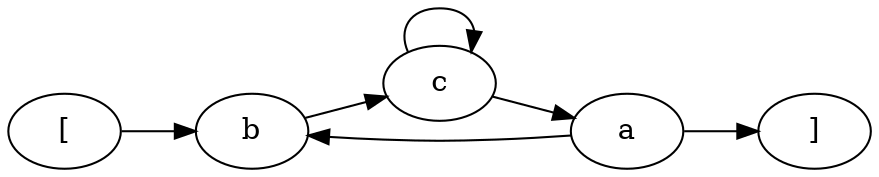 digraph G {
rankdir = LR
label = "";
esg0_vertex0 -> esg0_vertex2;
esg0_vertex1 -> esg0_vertex4;
esg0_vertex3 -> esg0_vertex3;
esg0_vertex1 -> esg0_vertex2;
esg0_vertex2 -> esg0_vertex3;
esg0_vertex3 -> esg0_vertex1;
esg0_vertex0 [label = "["]
esg0_vertex2 [label = "b"]
esg0_vertex1 [label = "a"]
esg0_vertex4 [label = "]"]
esg0_vertex3 [label = "c"]
}
